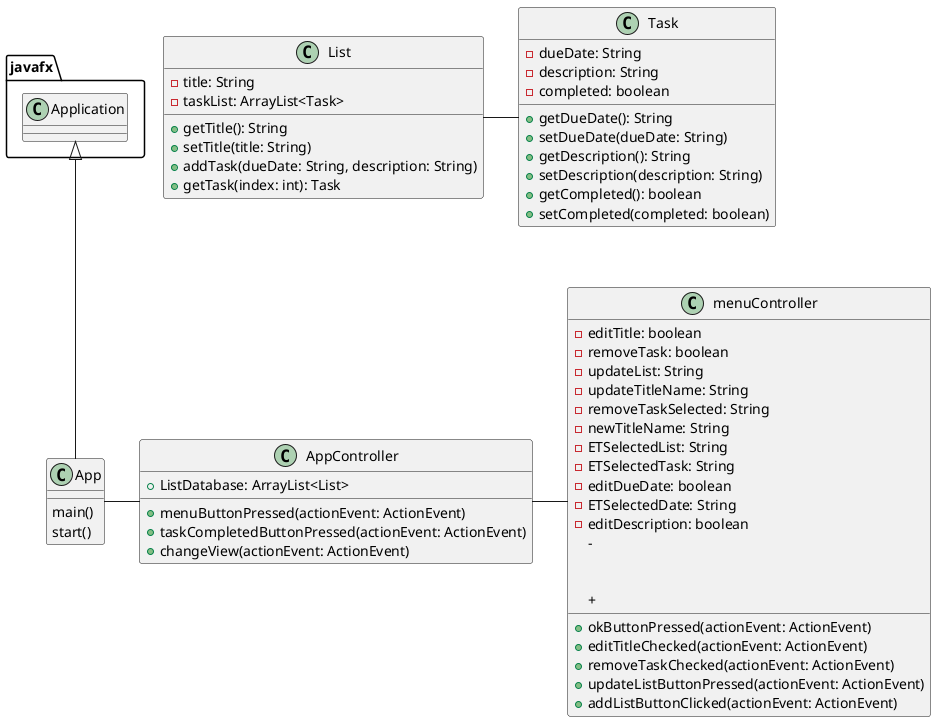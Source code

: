 @startuml
'https://plantuml.com/sequence-diagram

class App{
    main()
    start()
}

class AppController{
    + ListDatabase: ArrayList<List>

    + menuButtonPressed(actionEvent: ActionEvent)
    + taskCompletedButtonPressed(actionEvent: ActionEvent)
    + changeView(actionEvent: ActionEvent)

}

class List{
    - title: String
    - taskList: ArrayList<Task>

    + getTitle(): String
    + setTitle(title: String)
    + addTask(dueDate: String, description: String)
    + getTask(index: int): Task
}

class menuController{

    - editTitle: boolean
    - removeTask: boolean
    - updateList: String
    - updateTitleName: String
    - removeTaskSelected: String
    - newTitleName: String
    - ETSelectedList: String
    - ETSelectedTask: String
    - editDueDate: boolean
    - ETSelectedDate: String
    - editDescription: boolean
    -


    + okButtonPressed(actionEvent: ActionEvent)
    + editTitleChecked(actionEvent: ActionEvent)
    + removeTaskChecked(actionEvent: ActionEvent)
    + updateListButtonPressed(actionEvent: ActionEvent)
    + addListButtonClicked(actionEvent: ActionEvent)
    +

}

class Task{
    - dueDate: String
    - description: String
    - completed: boolean

    + getDueDate(): String
    + setDueDate(dueDate: String)
    + getDescription(): String
    + setDescription(description: String)
    + getCompleted(): boolean
    + setCompleted(completed: boolean)
}

javafx.Application <|-- App

App -  AppController
AppController - menuController
List - Task
@enduml